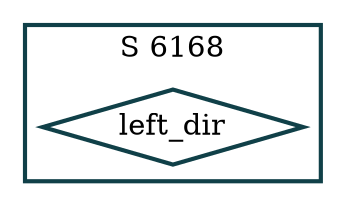 digraph G {
  ratio=0.500000;
  "UV left_dir (6168)" [shape=diamond, label="left_dir", color="#104048",
                        style=bold];
  
  subgraph cluster_6168 { label="S 6168";
    color="#104048";
    style=bold;
    "UV left_dir (6168)"; };
  
  
  }